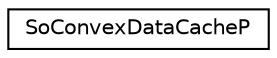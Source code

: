 digraph "Graphical Class Hierarchy"
{
 // LATEX_PDF_SIZE
  edge [fontname="Helvetica",fontsize="10",labelfontname="Helvetica",labelfontsize="10"];
  node [fontname="Helvetica",fontsize="10",shape=record];
  rankdir="LR";
  Node0 [label="SoConvexDataCacheP",height=0.2,width=0.4,color="black", fillcolor="white", style="filled",URL="$classSoConvexDataCacheP.html",tooltip=" "];
}
